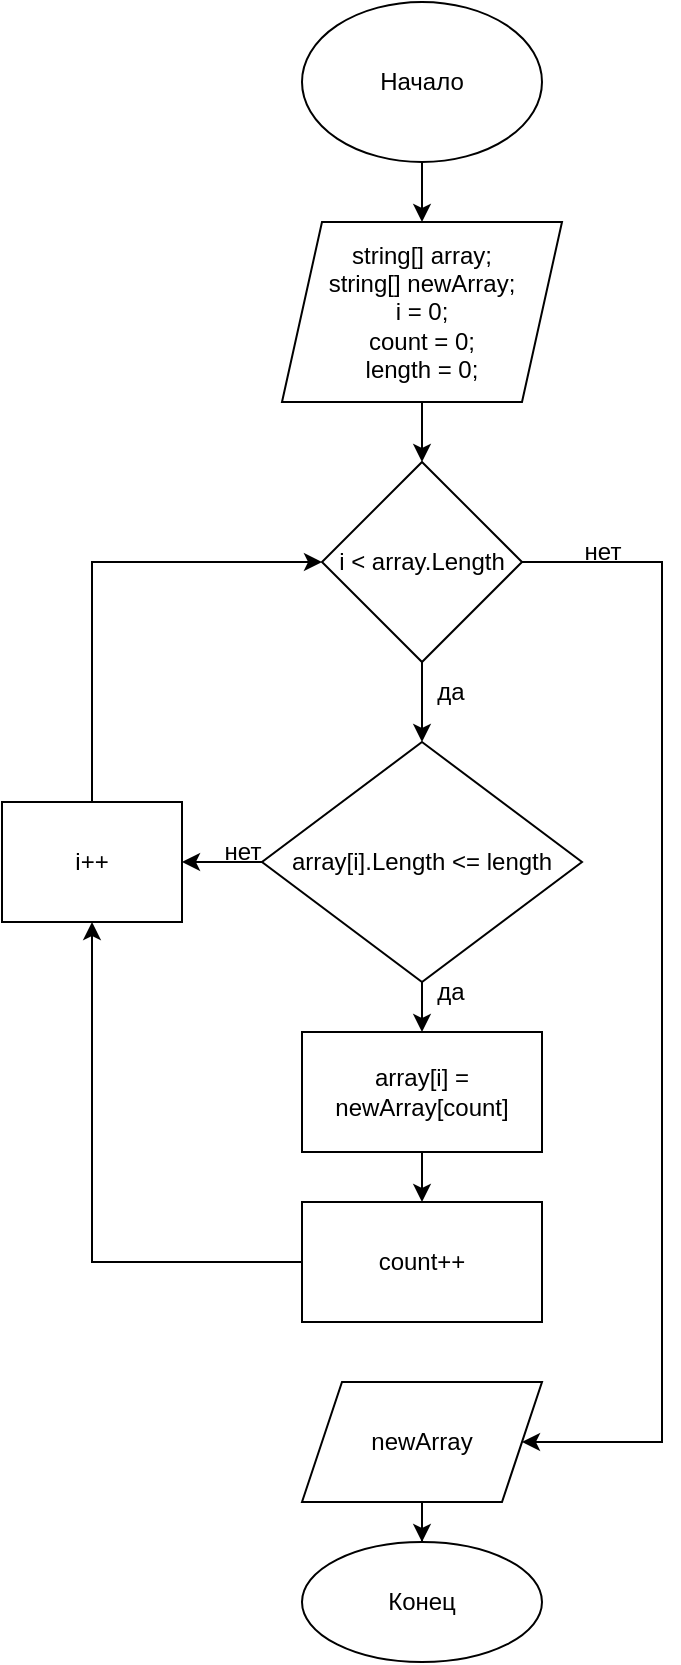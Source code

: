 <mxfile version="20.6.0" type="device"><diagram id="cQzxHkW7YSSoilFRi_Gv" name="Страница 1"><mxGraphModel dx="1038" dy="579" grid="1" gridSize="10" guides="1" tooltips="1" connect="1" arrows="1" fold="1" page="1" pageScale="1" pageWidth="827" pageHeight="1169" math="0" shadow="0"><root><mxCell id="0"/><mxCell id="1" parent="0"/><mxCell id="60_tQ_g7ukXmMhcz-P4R-3" style="edgeStyle=orthogonalEdgeStyle;rounded=0;orthogonalLoop=1;jettySize=auto;html=1;" edge="1" parent="1" source="60_tQ_g7ukXmMhcz-P4R-1"><mxGeometry relative="1" as="geometry"><mxPoint x="400" y="80" as="targetPoint"/></mxGeometry></mxCell><mxCell id="60_tQ_g7ukXmMhcz-P4R-5" style="edgeStyle=orthogonalEdgeStyle;rounded=0;orthogonalLoop=1;jettySize=auto;html=1;" edge="1" parent="1" source="60_tQ_g7ukXmMhcz-P4R-1"><mxGeometry relative="1" as="geometry"><mxPoint x="400" y="120" as="targetPoint"/></mxGeometry></mxCell><mxCell id="60_tQ_g7ukXmMhcz-P4R-1" value="Начало" style="ellipse;whiteSpace=wrap;html=1;" vertex="1" parent="1"><mxGeometry x="340" y="10" width="120" height="80" as="geometry"/></mxCell><mxCell id="60_tQ_g7ukXmMhcz-P4R-8" style="edgeStyle=orthogonalEdgeStyle;rounded=0;orthogonalLoop=1;jettySize=auto;html=1;" edge="1" parent="1" source="60_tQ_g7ukXmMhcz-P4R-6"><mxGeometry relative="1" as="geometry"><mxPoint x="400" y="240" as="targetPoint"/></mxGeometry></mxCell><mxCell id="60_tQ_g7ukXmMhcz-P4R-6" value="string[] array;&lt;br&gt;string[] newArray;&lt;br&gt;i = 0;&lt;br&gt;count = 0;&lt;br&gt;length = 0;" style="shape=parallelogram;perimeter=parallelogramPerimeter;whiteSpace=wrap;html=1;fixedSize=1;" vertex="1" parent="1"><mxGeometry x="330" y="120" width="140" height="90" as="geometry"/></mxCell><mxCell id="60_tQ_g7ukXmMhcz-P4R-11" style="edgeStyle=orthogonalEdgeStyle;rounded=0;orthogonalLoop=1;jettySize=auto;html=1;" edge="1" parent="1" source="60_tQ_g7ukXmMhcz-P4R-9"><mxGeometry relative="1" as="geometry"><mxPoint x="400" y="380" as="targetPoint"/></mxGeometry></mxCell><mxCell id="60_tQ_g7ukXmMhcz-P4R-9" value="i &amp;lt; array.Length" style="rhombus;whiteSpace=wrap;html=1;" vertex="1" parent="1"><mxGeometry x="350" y="240" width="100" height="100" as="geometry"/></mxCell><mxCell id="60_tQ_g7ukXmMhcz-P4R-14" value="да" style="text;html=1;align=center;verticalAlign=middle;resizable=0;points=[];autosize=1;strokeColor=none;fillColor=none;" vertex="1" parent="1"><mxGeometry x="394" y="340" width="40" height="30" as="geometry"/></mxCell><mxCell id="60_tQ_g7ukXmMhcz-P4R-21" style="edgeStyle=orthogonalEdgeStyle;rounded=0;orthogonalLoop=1;jettySize=auto;html=1;" edge="1" parent="1" source="60_tQ_g7ukXmMhcz-P4R-16"><mxGeometry relative="1" as="geometry"><mxPoint x="400" y="525" as="targetPoint"/></mxGeometry></mxCell><mxCell id="60_tQ_g7ukXmMhcz-P4R-26" style="edgeStyle=orthogonalEdgeStyle;rounded=0;orthogonalLoop=1;jettySize=auto;html=1;" edge="1" parent="1" source="60_tQ_g7ukXmMhcz-P4R-16"><mxGeometry relative="1" as="geometry"><mxPoint x="280" y="440" as="targetPoint"/></mxGeometry></mxCell><mxCell id="60_tQ_g7ukXmMhcz-P4R-32" style="edgeStyle=orthogonalEdgeStyle;rounded=0;orthogonalLoop=1;jettySize=auto;html=1;exitX=1;exitY=0.5;exitDx=0;exitDy=0;" edge="1" parent="1" source="60_tQ_g7ukXmMhcz-P4R-9" target="60_tQ_g7ukXmMhcz-P4R-34"><mxGeometry relative="1" as="geometry"><mxPoint x="510" y="440" as="targetPoint"/><Array as="points"><mxPoint x="520" y="290"/><mxPoint x="520" y="730"/></Array></mxGeometry></mxCell><mxCell id="60_tQ_g7ukXmMhcz-P4R-16" value="array[i].Length &amp;lt;= length" style="rhombus;whiteSpace=wrap;html=1;" vertex="1" parent="1"><mxGeometry x="320" y="380" width="160" height="120" as="geometry"/></mxCell><mxCell id="60_tQ_g7ukXmMhcz-P4R-24" style="edgeStyle=orthogonalEdgeStyle;rounded=0;orthogonalLoop=1;jettySize=auto;html=1;" edge="1" parent="1" source="60_tQ_g7ukXmMhcz-P4R-22" target="60_tQ_g7ukXmMhcz-P4R-23"><mxGeometry relative="1" as="geometry"/></mxCell><mxCell id="60_tQ_g7ukXmMhcz-P4R-22" value="array[i] = newArray[count]" style="rounded=0;whiteSpace=wrap;html=1;" vertex="1" parent="1"><mxGeometry x="340" y="525" width="120" height="60" as="geometry"/></mxCell><mxCell id="60_tQ_g7ukXmMhcz-P4R-29" style="edgeStyle=orthogonalEdgeStyle;rounded=0;orthogonalLoop=1;jettySize=auto;html=1;entryX=0.5;entryY=1;entryDx=0;entryDy=0;" edge="1" parent="1" source="60_tQ_g7ukXmMhcz-P4R-23" target="60_tQ_g7ukXmMhcz-P4R-27"><mxGeometry relative="1" as="geometry"><Array as="points"><mxPoint x="235" y="640"/></Array></mxGeometry></mxCell><mxCell id="60_tQ_g7ukXmMhcz-P4R-23" value="count++" style="rounded=0;whiteSpace=wrap;html=1;" vertex="1" parent="1"><mxGeometry x="340" y="610" width="120" height="60" as="geometry"/></mxCell><mxCell id="60_tQ_g7ukXmMhcz-P4R-30" style="edgeStyle=orthogonalEdgeStyle;rounded=0;orthogonalLoop=1;jettySize=auto;html=1;entryX=0;entryY=0.5;entryDx=0;entryDy=0;" edge="1" parent="1" source="60_tQ_g7ukXmMhcz-P4R-27" target="60_tQ_g7ukXmMhcz-P4R-9"><mxGeometry relative="1" as="geometry"><Array as="points"><mxPoint x="235" y="290"/></Array></mxGeometry></mxCell><mxCell id="60_tQ_g7ukXmMhcz-P4R-27" value="i++" style="rounded=0;whiteSpace=wrap;html=1;" vertex="1" parent="1"><mxGeometry x="190" y="410" width="90" height="60" as="geometry"/></mxCell><mxCell id="60_tQ_g7ukXmMhcz-P4R-28" value="нет" style="text;html=1;align=center;verticalAlign=middle;resizable=0;points=[];autosize=1;strokeColor=none;fillColor=none;" vertex="1" parent="1"><mxGeometry x="290" y="420" width="40" height="30" as="geometry"/></mxCell><mxCell id="60_tQ_g7ukXmMhcz-P4R-33" value="нет" style="text;html=1;align=center;verticalAlign=middle;resizable=0;points=[];autosize=1;strokeColor=none;fillColor=none;" vertex="1" parent="1"><mxGeometry x="470" y="270" width="40" height="30" as="geometry"/></mxCell><mxCell id="60_tQ_g7ukXmMhcz-P4R-37" style="edgeStyle=orthogonalEdgeStyle;rounded=0;orthogonalLoop=1;jettySize=auto;html=1;entryX=0.5;entryY=0;entryDx=0;entryDy=0;" edge="1" parent="1" source="60_tQ_g7ukXmMhcz-P4R-34" target="60_tQ_g7ukXmMhcz-P4R-36"><mxGeometry relative="1" as="geometry"/></mxCell><mxCell id="60_tQ_g7ukXmMhcz-P4R-34" value="newArray" style="shape=parallelogram;perimeter=parallelogramPerimeter;whiteSpace=wrap;html=1;fixedSize=1;" vertex="1" parent="1"><mxGeometry x="340" y="700" width="120" height="60" as="geometry"/></mxCell><mxCell id="60_tQ_g7ukXmMhcz-P4R-35" value="да" style="text;html=1;align=center;verticalAlign=middle;resizable=0;points=[];autosize=1;strokeColor=none;fillColor=none;" vertex="1" parent="1"><mxGeometry x="394" y="490" width="40" height="30" as="geometry"/></mxCell><mxCell id="60_tQ_g7ukXmMhcz-P4R-36" value="Конец" style="ellipse;whiteSpace=wrap;html=1;" vertex="1" parent="1"><mxGeometry x="340" y="780" width="120" height="60" as="geometry"/></mxCell></root></mxGraphModel></diagram></mxfile>